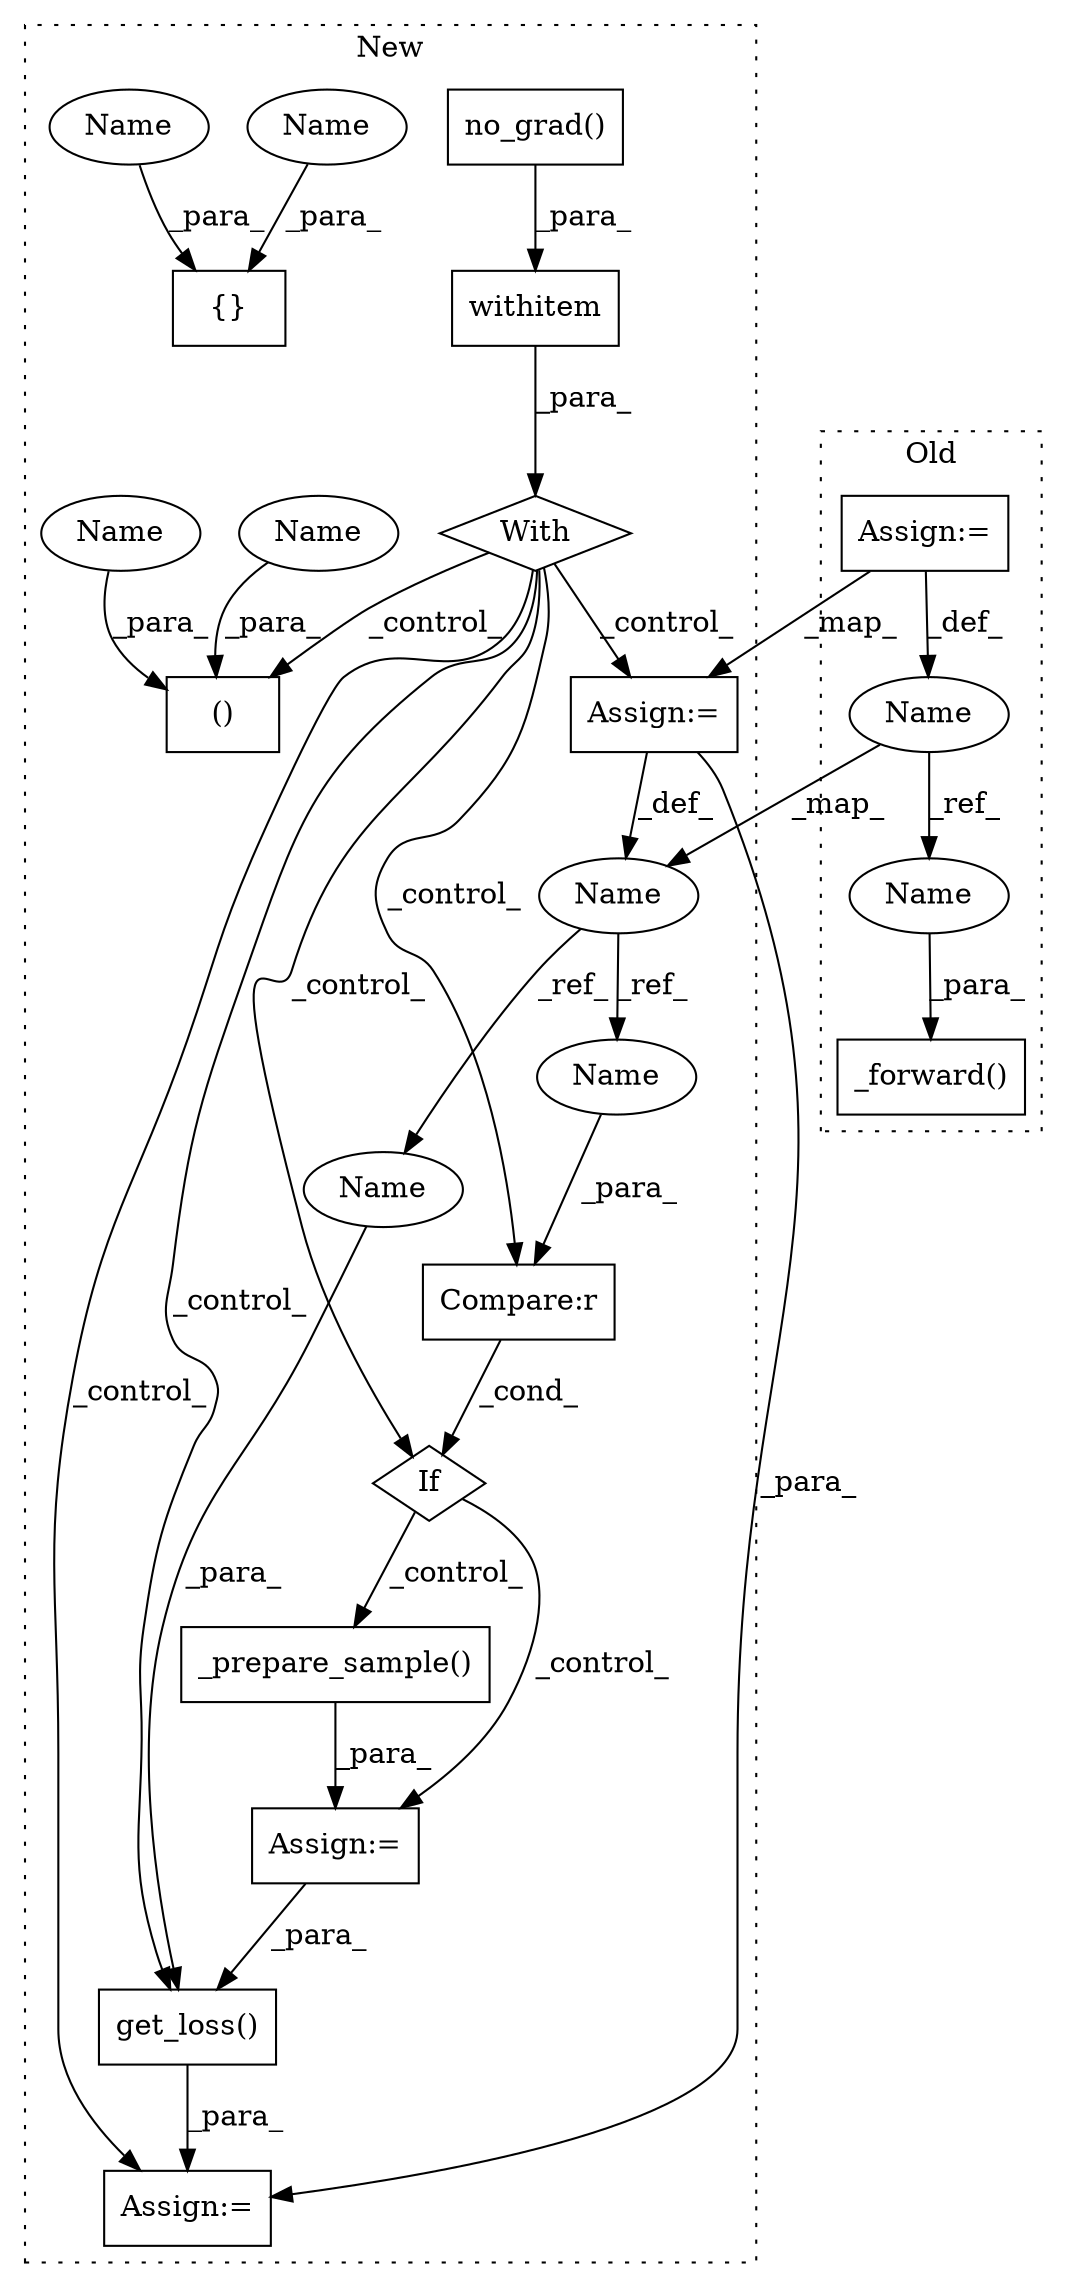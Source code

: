 digraph G {
subgraph cluster0 {
1 [label="_forward()" a="75" s="12176,12196" l="14,12" shape="box"];
8 [label="Name" a="87" s="12084" l="6" shape="ellipse"];
15 [label="Assign:=" a="68" s="12090" l="3" shape="box"];
17 [label="Name" a="87" s="12190" l="6" shape="ellipse"];
label = "Old";
style="dotted";
}
subgraph cluster1 {
2 [label="()" a="54" s="11232" l="29" shape="box"];
3 [label="{}" a="59" s="11549,11577" l="1,0" shape="box"];
4 [label="withitem" a="49" s="11052" l="5" shape="box"];
5 [label="If" a="96" s="11131" l="3" shape="diamond"];
6 [label="Compare:r" a="40" s="11134" l="14" shape="box"];
7 [label="Name" a="87" s="11081" l="6" shape="ellipse"];
9 [label="get_loss()" a="75" s="11264,11334" l="36,15" shape="box"];
10 [label="With" a="39" s="11047,11057" l="5,24" shape="diamond"];
11 [label="_prepare_sample()" a="75" s="11175,11213" l="21,1" shape="box"];
12 [label="no_grad()" a="75" s="11052" l="15" shape="box"];
13 [label="Assign:=" a="68" s="11232" l="32" shape="box"];
14 [label="Assign:=" a="68" s="11172" l="3" shape="box"];
16 [label="Assign:=" a="68" s="11087" l="3" shape="box"];
18 [label="Name" a="87" s="11566" l="11" shape="ellipse"];
19 [label="Name" a="87" s="11234" l="11" shape="ellipse"];
20 [label="Name" a="87" s="11247" l="14" shape="ellipse"];
21 [label="Name" a="87" s="11550" l="14" shape="ellipse"];
22 [label="Name" a="87" s="11134" l="6" shape="ellipse"];
23 [label="Name" a="87" s="11328" l="6" shape="ellipse"];
label = "New";
style="dotted";
}
4 -> 10 [label="_para_"];
5 -> 14 [label="_control_"];
5 -> 11 [label="_control_"];
6 -> 5 [label="_cond_"];
7 -> 22 [label="_ref_"];
7 -> 23 [label="_ref_"];
8 -> 17 [label="_ref_"];
8 -> 7 [label="_map_"];
9 -> 13 [label="_para_"];
10 -> 2 [label="_control_"];
10 -> 5 [label="_control_"];
10 -> 6 [label="_control_"];
10 -> 13 [label="_control_"];
10 -> 9 [label="_control_"];
10 -> 16 [label="_control_"];
11 -> 14 [label="_para_"];
12 -> 4 [label="_para_"];
14 -> 9 [label="_para_"];
15 -> 16 [label="_map_"];
15 -> 8 [label="_def_"];
16 -> 7 [label="_def_"];
16 -> 13 [label="_para_"];
17 -> 1 [label="_para_"];
18 -> 3 [label="_para_"];
19 -> 2 [label="_para_"];
20 -> 2 [label="_para_"];
21 -> 3 [label="_para_"];
22 -> 6 [label="_para_"];
23 -> 9 [label="_para_"];
}
